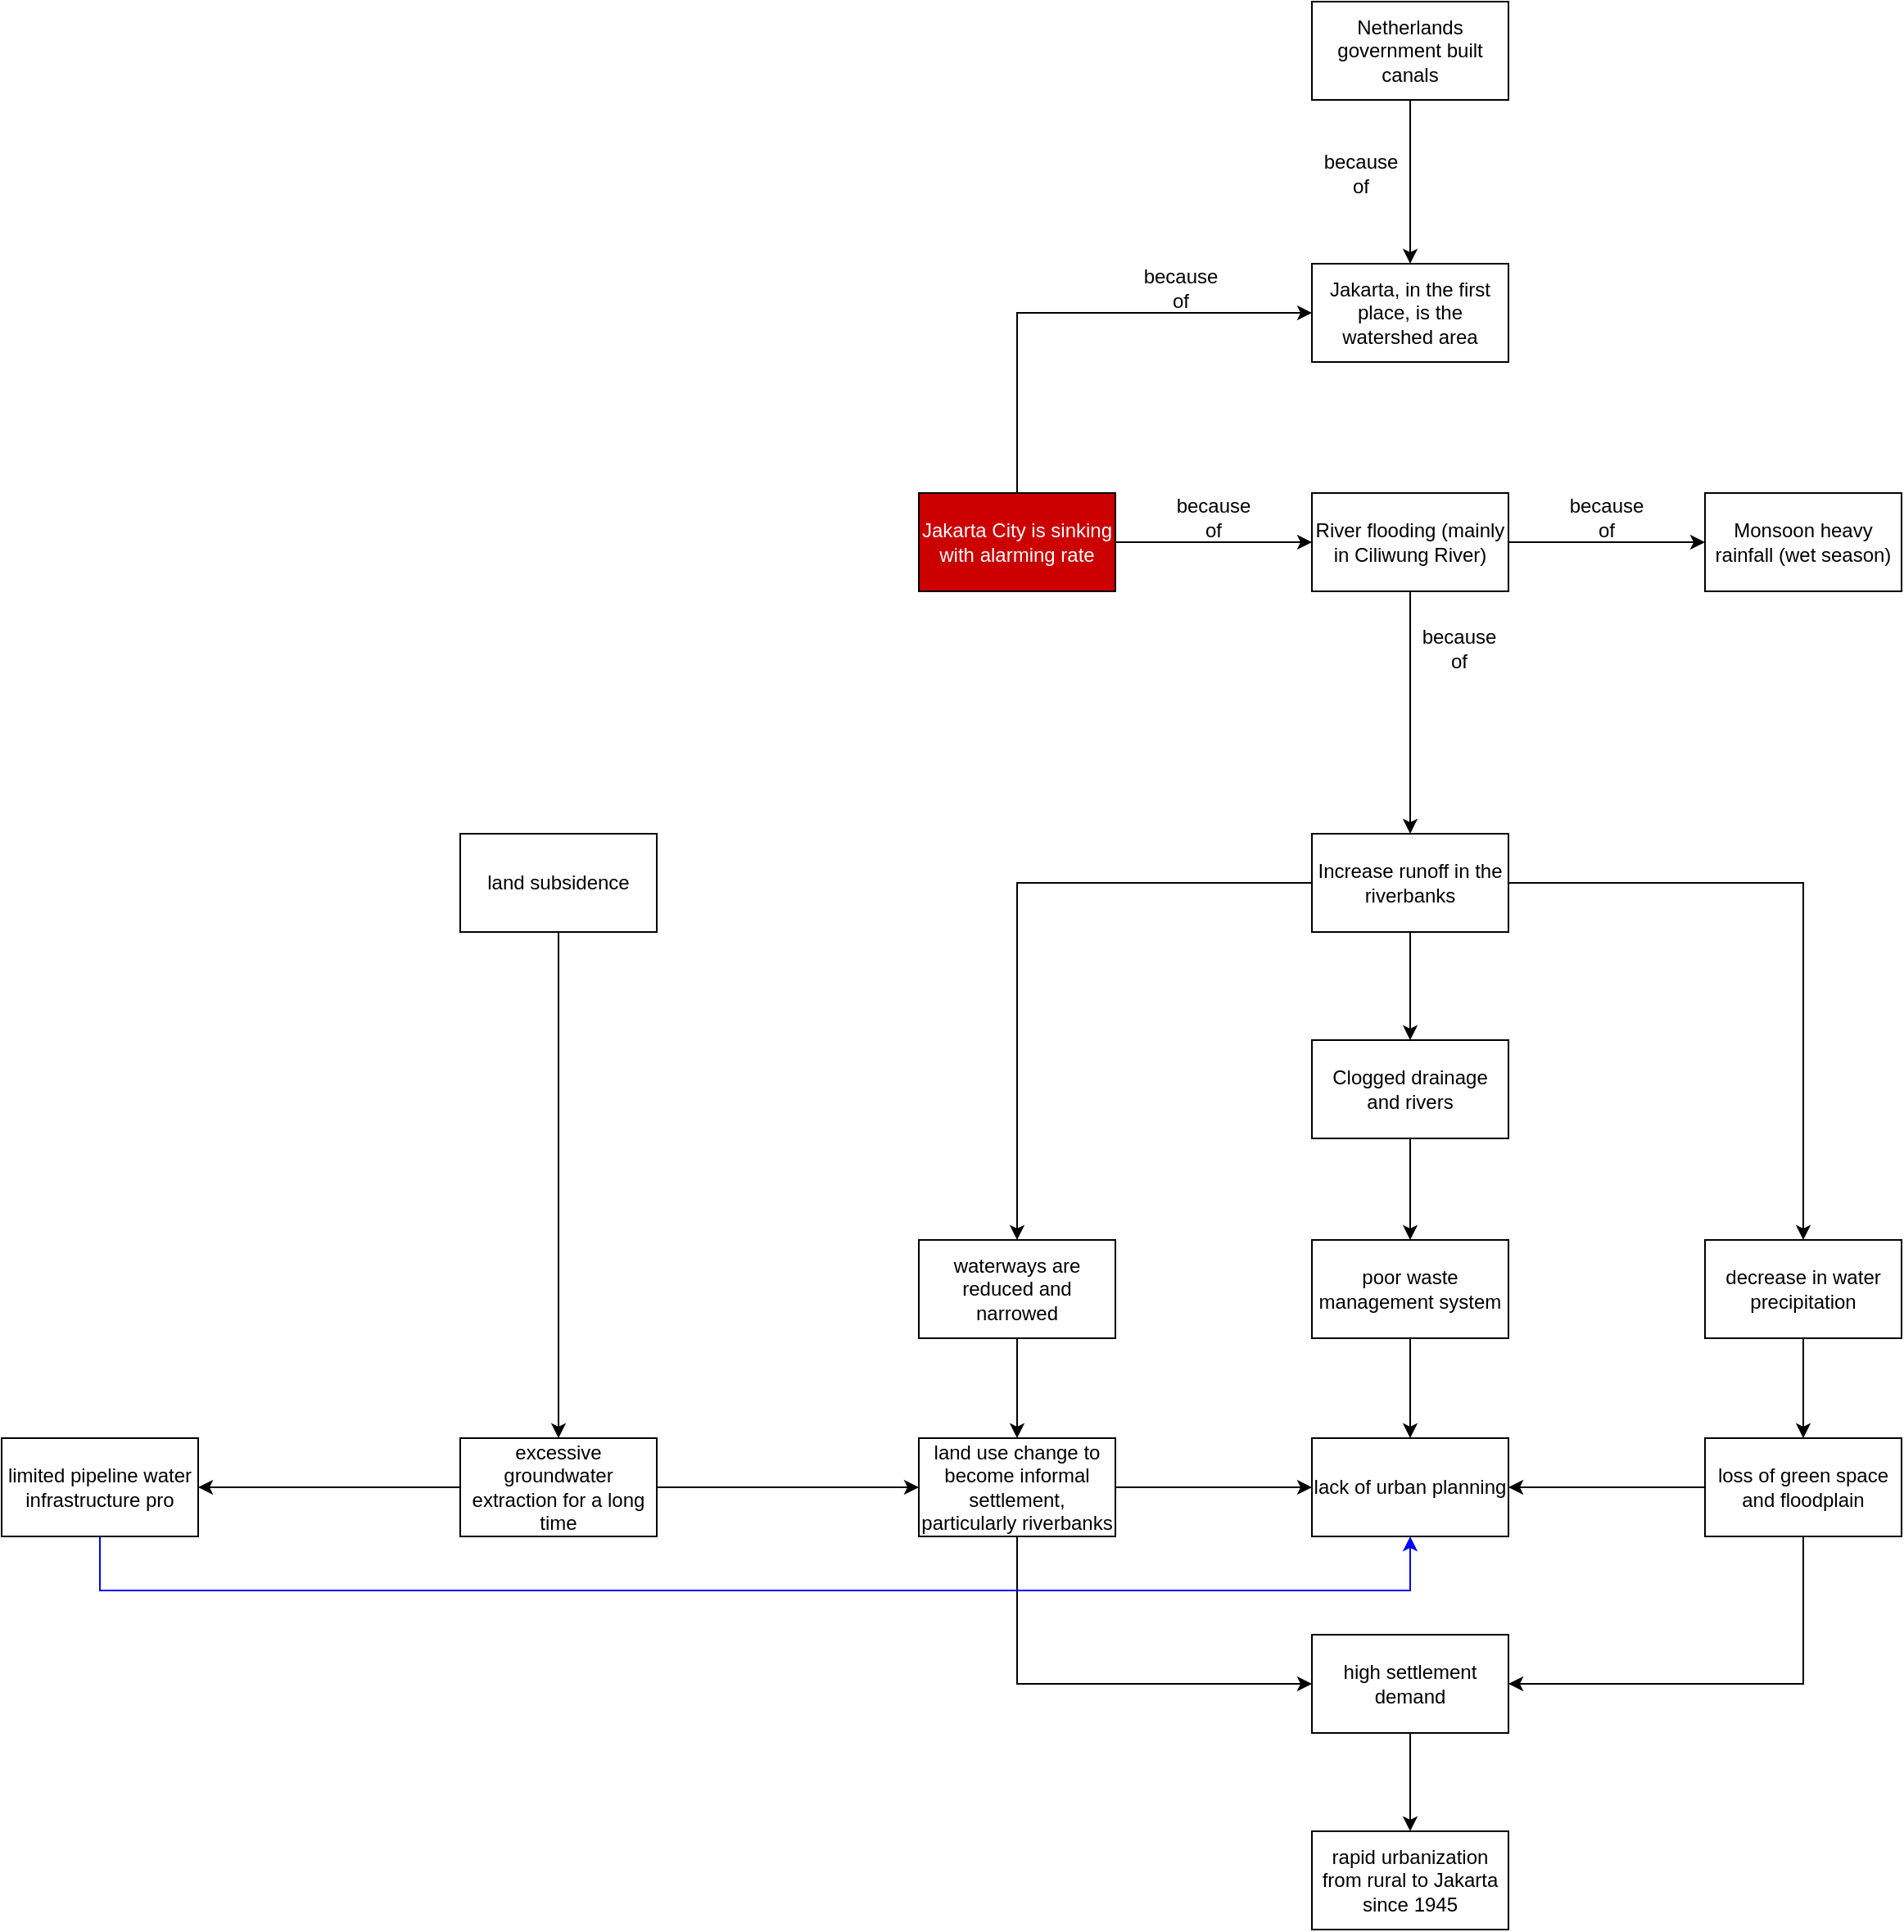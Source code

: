 <mxfile version="28.0.3">
  <diagram name="Page-1" id="oLLjG_u1hGccs61cY0yD">
    <mxGraphModel dx="2962" dy="2047" grid="1" gridSize="10" guides="1" tooltips="1" connect="1" arrows="1" fold="1" page="1" pageScale="1" pageWidth="827" pageHeight="1169" math="0" shadow="0">
      <root>
        <mxCell id="0" />
        <mxCell id="1" parent="0" />
        <mxCell id="GS3xTuFywnWEybeN_c-w-3" style="edgeStyle=orthogonalEdgeStyle;rounded=0;orthogonalLoop=1;jettySize=auto;html=1;exitX=1;exitY=0.5;exitDx=0;exitDy=0;entryX=0;entryY=0.5;entryDx=0;entryDy=0;" parent="1" source="GS3xTuFywnWEybeN_c-w-1" target="GS3xTuFywnWEybeN_c-w-2" edge="1">
          <mxGeometry relative="1" as="geometry" />
        </mxCell>
        <mxCell id="GS3xTuFywnWEybeN_c-w-9" style="edgeStyle=orthogonalEdgeStyle;rounded=0;orthogonalLoop=1;jettySize=auto;html=1;exitX=0.5;exitY=0;exitDx=0;exitDy=0;entryX=0;entryY=0.5;entryDx=0;entryDy=0;" parent="1" source="GS3xTuFywnWEybeN_c-w-1" target="GS3xTuFywnWEybeN_c-w-7" edge="1">
          <mxGeometry relative="1" as="geometry" />
        </mxCell>
        <mxCell id="GS3xTuFywnWEybeN_c-w-1" value="&lt;font style=&quot;color: rgb(255, 255, 255);&quot;&gt;Jakarta City is sinking with alarming rate&lt;/font&gt;" style="rounded=0;whiteSpace=wrap;html=1;fillColor=#CC0000;" parent="1" vertex="1">
          <mxGeometry x="80" y="120" width="120" height="60" as="geometry" />
        </mxCell>
        <mxCell id="GS3xTuFywnWEybeN_c-w-6" style="edgeStyle=orthogonalEdgeStyle;rounded=0;orthogonalLoop=1;jettySize=auto;html=1;exitX=1;exitY=0.5;exitDx=0;exitDy=0;entryX=0;entryY=0.5;entryDx=0;entryDy=0;" parent="1" source="GS3xTuFywnWEybeN_c-w-2" target="GS3xTuFywnWEybeN_c-w-5" edge="1">
          <mxGeometry relative="1" as="geometry" />
        </mxCell>
        <mxCell id="GS3xTuFywnWEybeN_c-w-19" style="edgeStyle=orthogonalEdgeStyle;rounded=0;orthogonalLoop=1;jettySize=auto;html=1;exitX=0.5;exitY=1;exitDx=0;exitDy=0;entryX=0.5;entryY=0;entryDx=0;entryDy=0;" parent="1" source="GS3xTuFywnWEybeN_c-w-2" target="GS3xTuFywnWEybeN_c-w-16" edge="1">
          <mxGeometry relative="1" as="geometry" />
        </mxCell>
        <mxCell id="GS3xTuFywnWEybeN_c-w-2" value="River flooding (mainly in Ciliwung River)" style="rounded=0;whiteSpace=wrap;html=1;" parent="1" vertex="1">
          <mxGeometry x="320" y="120" width="120" height="60" as="geometry" />
        </mxCell>
        <mxCell id="GS3xTuFywnWEybeN_c-w-4" value="because of" style="text;html=1;align=center;verticalAlign=middle;whiteSpace=wrap;rounded=0;" parent="1" vertex="1">
          <mxGeometry x="230" y="120" width="60" height="30" as="geometry" />
        </mxCell>
        <mxCell id="GS3xTuFywnWEybeN_c-w-5" value="Monsoon heavy rainfall (wet season)" style="rounded=0;whiteSpace=wrap;html=1;" parent="1" vertex="1">
          <mxGeometry x="560" y="120" width="120" height="60" as="geometry" />
        </mxCell>
        <mxCell id="GS3xTuFywnWEybeN_c-w-7" value="Jakarta, in the first place, is the watershed area" style="rounded=0;whiteSpace=wrap;html=1;" parent="1" vertex="1">
          <mxGeometry x="320" y="-20" width="120" height="60" as="geometry" />
        </mxCell>
        <mxCell id="GS3xTuFywnWEybeN_c-w-10" value="because of" style="text;html=1;align=center;verticalAlign=middle;whiteSpace=wrap;rounded=0;" parent="1" vertex="1">
          <mxGeometry x="210" y="-20" width="60" height="30" as="geometry" />
        </mxCell>
        <mxCell id="GS3xTuFywnWEybeN_c-w-13" style="edgeStyle=orthogonalEdgeStyle;rounded=0;orthogonalLoop=1;jettySize=auto;html=1;exitX=0.5;exitY=1;exitDx=0;exitDy=0;" parent="1" source="GS3xTuFywnWEybeN_c-w-11" target="GS3xTuFywnWEybeN_c-w-7" edge="1">
          <mxGeometry relative="1" as="geometry" />
        </mxCell>
        <mxCell id="GS3xTuFywnWEybeN_c-w-11" value="Netherlands government built canals" style="rounded=0;whiteSpace=wrap;html=1;" parent="1" vertex="1">
          <mxGeometry x="320" y="-180" width="120" height="60" as="geometry" />
        </mxCell>
        <mxCell id="GS3xTuFywnWEybeN_c-w-14" value="because of" style="text;html=1;align=center;verticalAlign=middle;whiteSpace=wrap;rounded=0;" parent="1" vertex="1">
          <mxGeometry x="320" y="-90" width="60" height="30" as="geometry" />
        </mxCell>
        <mxCell id="GS3xTuFywnWEybeN_c-w-15" value="because of" style="text;html=1;align=center;verticalAlign=middle;whiteSpace=wrap;rounded=0;" parent="1" vertex="1">
          <mxGeometry x="470" y="120" width="60" height="30" as="geometry" />
        </mxCell>
        <mxCell id="dyCETWRogc4DpOOfLynS-10" style="edgeStyle=orthogonalEdgeStyle;rounded=0;orthogonalLoop=1;jettySize=auto;html=1;exitX=1;exitY=0.5;exitDx=0;exitDy=0;" edge="1" parent="1" source="GS3xTuFywnWEybeN_c-w-16" target="dyCETWRogc4DpOOfLynS-8">
          <mxGeometry relative="1" as="geometry" />
        </mxCell>
        <mxCell id="dyCETWRogc4DpOOfLynS-41" style="edgeStyle=orthogonalEdgeStyle;rounded=0;orthogonalLoop=1;jettySize=auto;html=1;exitX=0;exitY=0.5;exitDx=0;exitDy=0;entryX=0.5;entryY=0;entryDx=0;entryDy=0;" edge="1" parent="1" source="GS3xTuFywnWEybeN_c-w-16" target="dyCETWRogc4DpOOfLynS-39">
          <mxGeometry relative="1" as="geometry" />
        </mxCell>
        <mxCell id="dyCETWRogc4DpOOfLynS-49" style="edgeStyle=orthogonalEdgeStyle;rounded=0;orthogonalLoop=1;jettySize=auto;html=1;exitX=0.5;exitY=1;exitDx=0;exitDy=0;entryX=0.5;entryY=0;entryDx=0;entryDy=0;" edge="1" parent="1" source="GS3xTuFywnWEybeN_c-w-16" target="dyCETWRogc4DpOOfLynS-48">
          <mxGeometry relative="1" as="geometry" />
        </mxCell>
        <mxCell id="GS3xTuFywnWEybeN_c-w-16" value="Increase runoff in the riverbanks" style="rounded=0;whiteSpace=wrap;html=1;" parent="1" vertex="1">
          <mxGeometry x="320" y="328" width="120" height="60" as="geometry" />
        </mxCell>
        <mxCell id="dyCETWRogc4DpOOfLynS-32" style="edgeStyle=orthogonalEdgeStyle;rounded=0;orthogonalLoop=1;jettySize=auto;html=1;exitX=0.5;exitY=1;exitDx=0;exitDy=0;entryX=0;entryY=0.5;entryDx=0;entryDy=0;" edge="1" parent="1" source="GS3xTuFywnWEybeN_c-w-17" target="dyCETWRogc4DpOOfLynS-14">
          <mxGeometry relative="1" as="geometry" />
        </mxCell>
        <mxCell id="dyCETWRogc4DpOOfLynS-37" style="edgeStyle=orthogonalEdgeStyle;rounded=0;orthogonalLoop=1;jettySize=auto;html=1;exitX=1;exitY=0.5;exitDx=0;exitDy=0;entryX=0;entryY=0.5;entryDx=0;entryDy=0;" edge="1" parent="1" source="GS3xTuFywnWEybeN_c-w-17" target="dyCETWRogc4DpOOfLynS-1">
          <mxGeometry relative="1" as="geometry" />
        </mxCell>
        <mxCell id="GS3xTuFywnWEybeN_c-w-17" value="land use change to become informal settlement, particularly&amp;nbsp;riverbanks" style="rounded=0;whiteSpace=wrap;html=1;" parent="1" vertex="1">
          <mxGeometry x="80" y="697" width="120" height="60" as="geometry" />
        </mxCell>
        <mxCell id="GS3xTuFywnWEybeN_c-w-18" value="rapid urbanization from rural to Jakarta since 1945" style="rounded=0;whiteSpace=wrap;html=1;" parent="1" vertex="1">
          <mxGeometry x="320" y="937" width="120" height="60" as="geometry" />
        </mxCell>
        <mxCell id="GS3xTuFywnWEybeN_c-w-22" value="because of" style="text;html=1;align=center;verticalAlign=middle;whiteSpace=wrap;rounded=0;" parent="1" vertex="1">
          <mxGeometry x="380" y="200" width="60" height="30" as="geometry" />
        </mxCell>
        <mxCell id="dyCETWRogc4DpOOfLynS-1" value="lack of urban planning" style="rounded=0;whiteSpace=wrap;html=1;" vertex="1" parent="1">
          <mxGeometry x="320" y="697" width="120" height="60" as="geometry" />
        </mxCell>
        <mxCell id="dyCETWRogc4DpOOfLynS-34" style="edgeStyle=orthogonalEdgeStyle;rounded=0;orthogonalLoop=1;jettySize=auto;html=1;exitX=0;exitY=0.5;exitDx=0;exitDy=0;entryX=1;entryY=0.5;entryDx=0;entryDy=0;" edge="1" parent="1" source="dyCETWRogc4DpOOfLynS-7" target="dyCETWRogc4DpOOfLynS-1">
          <mxGeometry relative="1" as="geometry" />
        </mxCell>
        <mxCell id="dyCETWRogc4DpOOfLynS-35" style="edgeStyle=orthogonalEdgeStyle;rounded=0;orthogonalLoop=1;jettySize=auto;html=1;exitX=0.5;exitY=1;exitDx=0;exitDy=0;entryX=1;entryY=0.5;entryDx=0;entryDy=0;" edge="1" parent="1" source="dyCETWRogc4DpOOfLynS-7" target="dyCETWRogc4DpOOfLynS-14">
          <mxGeometry relative="1" as="geometry" />
        </mxCell>
        <mxCell id="dyCETWRogc4DpOOfLynS-7" value="loss of green space and floodplain" style="rounded=0;whiteSpace=wrap;html=1;" vertex="1" parent="1">
          <mxGeometry x="560" y="697" width="120" height="60" as="geometry" />
        </mxCell>
        <mxCell id="dyCETWRogc4DpOOfLynS-25" style="edgeStyle=orthogonalEdgeStyle;rounded=0;orthogonalLoop=1;jettySize=auto;html=1;exitX=0.5;exitY=1;exitDx=0;exitDy=0;" edge="1" parent="1" source="dyCETWRogc4DpOOfLynS-8" target="dyCETWRogc4DpOOfLynS-7">
          <mxGeometry relative="1" as="geometry" />
        </mxCell>
        <mxCell id="dyCETWRogc4DpOOfLynS-8" value="decrease in water precipitation" style="rounded=0;whiteSpace=wrap;html=1;" vertex="1" parent="1">
          <mxGeometry x="560" y="576" width="120" height="60" as="geometry" />
        </mxCell>
        <mxCell id="dyCETWRogc4DpOOfLynS-36" style="edgeStyle=orthogonalEdgeStyle;rounded=0;orthogonalLoop=1;jettySize=auto;html=1;exitX=0.5;exitY=1;exitDx=0;exitDy=0;entryX=0.5;entryY=0;entryDx=0;entryDy=0;" edge="1" parent="1" source="dyCETWRogc4DpOOfLynS-14" target="GS3xTuFywnWEybeN_c-w-18">
          <mxGeometry relative="1" as="geometry" />
        </mxCell>
        <mxCell id="dyCETWRogc4DpOOfLynS-14" value="high settlement demand" style="rounded=0;whiteSpace=wrap;html=1;" vertex="1" parent="1">
          <mxGeometry x="320" y="817" width="120" height="60" as="geometry" />
        </mxCell>
        <mxCell id="dyCETWRogc4DpOOfLynS-42" style="edgeStyle=orthogonalEdgeStyle;rounded=0;orthogonalLoop=1;jettySize=auto;html=1;exitX=0.5;exitY=1;exitDx=0;exitDy=0;entryX=0.5;entryY=0;entryDx=0;entryDy=0;" edge="1" parent="1" source="dyCETWRogc4DpOOfLynS-39" target="GS3xTuFywnWEybeN_c-w-17">
          <mxGeometry relative="1" as="geometry" />
        </mxCell>
        <mxCell id="dyCETWRogc4DpOOfLynS-39" value="waterways are reduced and narrowed" style="rounded=0;whiteSpace=wrap;html=1;" vertex="1" parent="1">
          <mxGeometry x="80" y="576" width="120" height="60" as="geometry" />
        </mxCell>
        <mxCell id="dyCETWRogc4DpOOfLynS-45" style="edgeStyle=orthogonalEdgeStyle;rounded=0;orthogonalLoop=1;jettySize=auto;html=1;exitX=0.5;exitY=1;exitDx=0;exitDy=0;" edge="1" parent="1" source="dyCETWRogc4DpOOfLynS-43" target="dyCETWRogc4DpOOfLynS-1">
          <mxGeometry relative="1" as="geometry" />
        </mxCell>
        <mxCell id="dyCETWRogc4DpOOfLynS-43" value="poor waste management system" style="rounded=0;whiteSpace=wrap;html=1;" vertex="1" parent="1">
          <mxGeometry x="320" y="576" width="120" height="60" as="geometry" />
        </mxCell>
        <mxCell id="dyCETWRogc4DpOOfLynS-50" style="edgeStyle=orthogonalEdgeStyle;rounded=0;orthogonalLoop=1;jettySize=auto;html=1;exitX=0.5;exitY=1;exitDx=0;exitDy=0;entryX=0.5;entryY=0;entryDx=0;entryDy=0;" edge="1" parent="1" source="dyCETWRogc4DpOOfLynS-48" target="dyCETWRogc4DpOOfLynS-43">
          <mxGeometry relative="1" as="geometry" />
        </mxCell>
        <mxCell id="dyCETWRogc4DpOOfLynS-48" value="Clogged drainage and rivers" style="rounded=0;whiteSpace=wrap;html=1;" vertex="1" parent="1">
          <mxGeometry x="320" y="454" width="120" height="60" as="geometry" />
        </mxCell>
        <mxCell id="dyCETWRogc4DpOOfLynS-53" style="edgeStyle=orthogonalEdgeStyle;rounded=0;orthogonalLoop=1;jettySize=auto;html=1;exitX=1;exitY=0.5;exitDx=0;exitDy=0;entryX=0;entryY=0.5;entryDx=0;entryDy=0;" edge="1" parent="1" source="dyCETWRogc4DpOOfLynS-51" target="GS3xTuFywnWEybeN_c-w-17">
          <mxGeometry relative="1" as="geometry" />
        </mxCell>
        <mxCell id="dyCETWRogc4DpOOfLynS-59" style="edgeStyle=orthogonalEdgeStyle;rounded=0;orthogonalLoop=1;jettySize=auto;html=1;exitX=0;exitY=0.5;exitDx=0;exitDy=0;entryX=1;entryY=0.5;entryDx=0;entryDy=0;" edge="1" parent="1" source="dyCETWRogc4DpOOfLynS-51" target="dyCETWRogc4DpOOfLynS-56">
          <mxGeometry relative="1" as="geometry" />
        </mxCell>
        <mxCell id="dyCETWRogc4DpOOfLynS-51" value="excessive groundwater extraction for a long time" style="rounded=0;whiteSpace=wrap;html=1;" vertex="1" parent="1">
          <mxGeometry x="-200" y="697" width="120" height="60" as="geometry" />
        </mxCell>
        <mxCell id="dyCETWRogc4DpOOfLynS-55" style="edgeStyle=orthogonalEdgeStyle;rounded=0;orthogonalLoop=1;jettySize=auto;html=1;exitX=0.5;exitY=1;exitDx=0;exitDy=0;entryX=0.5;entryY=0;entryDx=0;entryDy=0;" edge="1" parent="1" source="dyCETWRogc4DpOOfLynS-54" target="dyCETWRogc4DpOOfLynS-51">
          <mxGeometry relative="1" as="geometry" />
        </mxCell>
        <mxCell id="dyCETWRogc4DpOOfLynS-54" value="land subsidence" style="rounded=0;whiteSpace=wrap;html=1;" vertex="1" parent="1">
          <mxGeometry x="-200" y="328" width="120" height="60" as="geometry" />
        </mxCell>
        <mxCell id="dyCETWRogc4DpOOfLynS-58" style="edgeStyle=orthogonalEdgeStyle;rounded=0;orthogonalLoop=1;jettySize=auto;html=1;exitX=0.5;exitY=1;exitDx=0;exitDy=0;entryX=0.5;entryY=1;entryDx=0;entryDy=0;strokeColor=#0000FF;" edge="1" parent="1" source="dyCETWRogc4DpOOfLynS-56" target="dyCETWRogc4DpOOfLynS-1">
          <mxGeometry relative="1" as="geometry">
            <Array as="points">
              <mxPoint x="-420" y="790" />
              <mxPoint x="380" y="790" />
            </Array>
          </mxGeometry>
        </mxCell>
        <mxCell id="dyCETWRogc4DpOOfLynS-56" value="limited pipeline water infrastructure pro" style="rounded=0;whiteSpace=wrap;html=1;" vertex="1" parent="1">
          <mxGeometry x="-480" y="697" width="120" height="60" as="geometry" />
        </mxCell>
      </root>
    </mxGraphModel>
  </diagram>
</mxfile>
